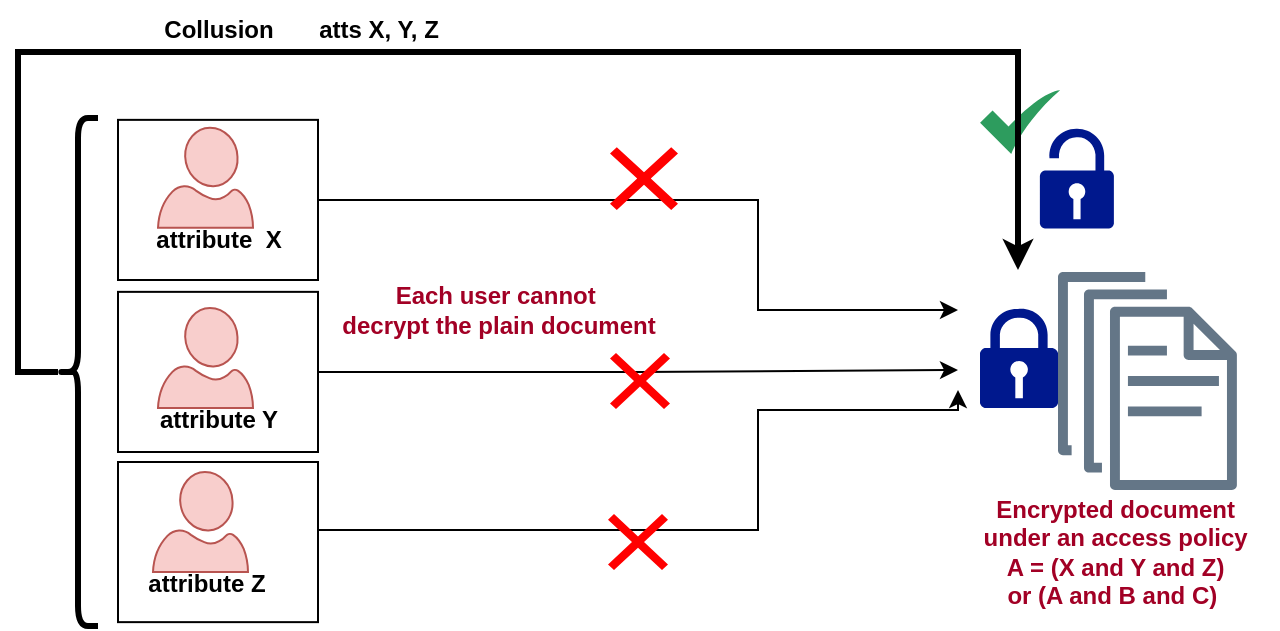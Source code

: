 <mxfile version="26.1.1">
  <diagram name="Page-1" id="tZQLknMaPcjguIIjqgyP">
    <mxGraphModel dx="956" dy="551" grid="1" gridSize="10" guides="1" tooltips="1" connect="1" arrows="1" fold="1" page="1" pageScale="1" pageWidth="827" pageHeight="1169" math="0" shadow="0">
      <root>
        <mxCell id="0" />
        <mxCell id="1" parent="0" />
        <mxCell id="AaAGdjEsNmVQC-ylxkaZ-12" style="edgeStyle=orthogonalEdgeStyle;rounded=0;orthogonalLoop=1;jettySize=auto;html=1;" edge="1" parent="1" source="AaAGdjEsNmVQC-ylxkaZ-2">
          <mxGeometry relative="1" as="geometry">
            <mxPoint x="580" y="410" as="targetPoint" />
            <Array as="points">
              <mxPoint x="480" y="480" />
              <mxPoint x="480" y="420" />
              <mxPoint x="580" y="420" />
            </Array>
          </mxGeometry>
        </mxCell>
        <mxCell id="AaAGdjEsNmVQC-ylxkaZ-2" value="" style="rounded=0;whiteSpace=wrap;html=1;" vertex="1" parent="1">
          <mxGeometry x="160" y="446" width="100" height="80.07" as="geometry" />
        </mxCell>
        <mxCell id="AaAGdjEsNmVQC-ylxkaZ-10" style="edgeStyle=orthogonalEdgeStyle;rounded=0;orthogonalLoop=1;jettySize=auto;html=1;" edge="1" parent="1" source="AaAGdjEsNmVQC-ylxkaZ-1">
          <mxGeometry relative="1" as="geometry">
            <mxPoint x="580" y="400" as="targetPoint" />
          </mxGeometry>
        </mxCell>
        <mxCell id="AaAGdjEsNmVQC-ylxkaZ-1" value="" style="rounded=0;whiteSpace=wrap;html=1;" vertex="1" parent="1">
          <mxGeometry x="160" y="360.93" width="100" height="80.07" as="geometry" />
        </mxCell>
        <mxCell id="AaAGdjEsNmVQC-ylxkaZ-14" style="edgeStyle=orthogonalEdgeStyle;rounded=0;orthogonalLoop=1;jettySize=auto;html=1;" edge="1" parent="1" source="DboaTYH2uHODqQAO1uhh-39">
          <mxGeometry relative="1" as="geometry">
            <mxPoint x="580" y="370" as="targetPoint" />
            <Array as="points">
              <mxPoint x="480" y="315" />
              <mxPoint x="480" y="370" />
            </Array>
          </mxGeometry>
        </mxCell>
        <mxCell id="DboaTYH2uHODqQAO1uhh-39" value="" style="rounded=0;whiteSpace=wrap;html=1;" parent="1" vertex="1">
          <mxGeometry x="160" y="274.93" width="100" height="80.07" as="geometry" />
        </mxCell>
        <mxCell id="DboaTYH2uHODqQAO1uhh-1" value="" style="verticalLabelPosition=bottom;html=1;verticalAlign=top;align=center;strokeColor=#b85450;fillColor=#f8cecc;shape=mxgraph.azure.user;" parent="1" vertex="1">
          <mxGeometry x="180" y="278.86" width="47.5" height="50" as="geometry" />
        </mxCell>
        <mxCell id="DboaTYH2uHODqQAO1uhh-2" value="" style="verticalLabelPosition=bottom;html=1;verticalAlign=top;align=center;strokeColor=#b85450;fillColor=#f8cecc;shape=mxgraph.azure.user;" parent="1" vertex="1">
          <mxGeometry x="180" y="369" width="47.5" height="50" as="geometry" />
        </mxCell>
        <mxCell id="DboaTYH2uHODqQAO1uhh-3" value="" style="verticalLabelPosition=bottom;html=1;verticalAlign=top;align=center;strokeColor=#b85450;fillColor=#f8cecc;shape=mxgraph.azure.user;" parent="1" vertex="1">
          <mxGeometry x="177.5" y="451" width="47.5" height="50" as="geometry" />
        </mxCell>
        <mxCell id="DboaTYH2uHODqQAO1uhh-5" value="" style="sketch=0;outlineConnect=0;dashed=0;verticalLabelPosition=bottom;verticalAlign=top;align=center;html=1;fontSize=12;fontStyle=0;aspect=fixed;pointerEvents=1;shape=mxgraph.aws4.documents;fillColor=#647687;strokeColor=#314354;fontColor=#ffffff;" parent="1" vertex="1">
          <mxGeometry x="630" y="351" width="89.44" height="109" as="geometry" />
        </mxCell>
        <mxCell id="DboaTYH2uHODqQAO1uhh-7" value="&lt;b&gt;&lt;font color=&quot;#a20025&quot;&gt;Encrypted document&amp;nbsp;&lt;/font&gt;&lt;/b&gt;&lt;div&gt;&lt;b&gt;&lt;font color=&quot;#a20025&quot;&gt;under an access policy&amp;nbsp;&lt;/font&gt;&lt;/b&gt;&lt;div&gt;&lt;b&gt;&lt;font color=&quot;#a20025&quot;&gt;A = (X and Y and Z)&amp;nbsp;&lt;/font&gt;&lt;/b&gt;&lt;/div&gt;&lt;div&gt;&lt;b&gt;&lt;font color=&quot;#a20025&quot;&gt;or (A and B and C) &amp;nbsp;&lt;/font&gt;&lt;/b&gt;&lt;/div&gt;&lt;/div&gt;" style="text;html=1;align=center;verticalAlign=middle;resizable=0;points=[];autosize=1;strokeColor=none;fillColor=none;" parent="1" vertex="1">
          <mxGeometry x="580" y="456.07" width="160" height="70" as="geometry" />
        </mxCell>
        <mxCell id="DboaTYH2uHODqQAO1uhh-8" value="attribute &amp;nbsp;X" style="text;html=1;align=center;verticalAlign=middle;resizable=0;points=[];autosize=1;strokeColor=none;fillColor=none;fontStyle=1" parent="1" vertex="1">
          <mxGeometry x="170" y="320" width="80" height="30" as="geometry" />
        </mxCell>
        <mxCell id="DboaTYH2uHODqQAO1uhh-9" value="attribute Y" style="text;html=1;align=center;verticalAlign=middle;resizable=0;points=[];autosize=1;strokeColor=none;fillColor=none;fontStyle=1" parent="1" vertex="1">
          <mxGeometry x="170" y="410" width="80" height="30" as="geometry" />
        </mxCell>
        <mxCell id="DboaTYH2uHODqQAO1uhh-10" value="attribute Z" style="text;html=1;align=center;verticalAlign=middle;resizable=0;points=[];autosize=1;strokeColor=none;fillColor=none;fontStyle=1" parent="1" vertex="1">
          <mxGeometry x="163.75" y="491.93" width="80" height="30" as="geometry" />
        </mxCell>
        <mxCell id="DboaTYH2uHODqQAO1uhh-32" value="" style="shape=mxgraph.mockup.markup.redX;fillColor=#ff0000;html=1;shadow=0;whiteSpace=wrap;strokeColor=none;" parent="1" vertex="1">
          <mxGeometry x="405" y="472.04" width="30" height="28" as="geometry" />
        </mxCell>
        <mxCell id="DboaTYH2uHODqQAO1uhh-33" value="" style="sketch=0;html=1;aspect=fixed;strokeColor=none;shadow=0;align=center;fillColor=#2D9C5E;verticalAlign=top;labelPosition=center;verticalLabelPosition=bottom;shape=mxgraph.gcp2.check" parent="1" vertex="1">
          <mxGeometry x="591.04" y="260" width="40" height="32" as="geometry" />
        </mxCell>
        <mxCell id="DboaTYH2uHODqQAO1uhh-35" value="" style="shape=mxgraph.mockup.markup.redX;fillColor=#ff0000;html=1;shadow=0;whiteSpace=wrap;strokeColor=none;" parent="1" vertex="1">
          <mxGeometry x="406" y="288.57" width="34" height="31.43" as="geometry" />
        </mxCell>
        <mxCell id="Kve-WnFk3uCvHriM4wU--2" value="atts X, Y, Z" style="text;html=1;align=center;verticalAlign=middle;resizable=0;points=[];autosize=1;strokeColor=none;fillColor=none;fontStyle=1" parent="1" vertex="1">
          <mxGeometry x="250" y="215" width="80" height="30" as="geometry" />
        </mxCell>
        <mxCell id="Kve-WnFk3uCvHriM4wU--5" value="" style="shape=mxgraph.mockup.markup.redX;fillColor=#ff0000;html=1;shadow=0;whiteSpace=wrap;strokeColor=none;" parent="1" vertex="1">
          <mxGeometry x="406" y="391.5" width="30" height="28" as="geometry" />
        </mxCell>
        <mxCell id="AaAGdjEsNmVQC-ylxkaZ-7" style="edgeStyle=orthogonalEdgeStyle;rounded=0;orthogonalLoop=1;jettySize=auto;html=1;strokeWidth=3;" edge="1" parent="1">
          <mxGeometry relative="1" as="geometry">
            <mxPoint x="610" y="350" as="targetPoint" />
            <mxPoint x="130" y="401" as="sourcePoint" />
            <Array as="points">
              <mxPoint x="110" y="401" />
              <mxPoint x="110" y="241" />
            </Array>
          </mxGeometry>
        </mxCell>
        <mxCell id="AaAGdjEsNmVQC-ylxkaZ-4" value="" style="shape=curlyBracket;whiteSpace=wrap;html=1;rounded=1;labelPosition=left;verticalLabelPosition=middle;align=right;verticalAlign=middle;strokeWidth=3;" vertex="1" parent="1">
          <mxGeometry x="130" y="273.96" width="20" height="254" as="geometry" />
        </mxCell>
        <mxCell id="AaAGdjEsNmVQC-ylxkaZ-8" value="Collusion" style="text;html=1;align=center;verticalAlign=middle;resizable=0;points=[];autosize=1;strokeColor=none;fillColor=none;fontStyle=1" vertex="1" parent="1">
          <mxGeometry x="175" y="215" width="70" height="30" as="geometry" />
        </mxCell>
        <mxCell id="AaAGdjEsNmVQC-ylxkaZ-9" value="&lt;font color=&quot;#a20025&quot;&gt;&lt;span style=&quot;caret-color: rgb(162, 0, 37);&quot;&gt;&lt;b&gt;Each user cannot&amp;nbsp;&lt;/b&gt;&lt;/span&gt;&lt;/font&gt;&lt;div&gt;&lt;font color=&quot;#a20025&quot;&gt;&lt;span style=&quot;caret-color: rgb(162, 0, 37);&quot;&gt;&lt;b&gt;decrypt the plain document&lt;/b&gt;&lt;/span&gt;&lt;/font&gt;&lt;/div&gt;" style="text;html=1;align=center;verticalAlign=middle;resizable=0;points=[];autosize=1;strokeColor=none;fillColor=none;" vertex="1" parent="1">
          <mxGeometry x="260" y="350" width="180" height="40" as="geometry" />
        </mxCell>
        <mxCell id="AaAGdjEsNmVQC-ylxkaZ-15" value="" style="sketch=0;aspect=fixed;pointerEvents=1;shadow=0;dashed=0;html=1;strokeColor=none;labelPosition=center;verticalLabelPosition=bottom;verticalAlign=top;align=center;fillColor=#00188D;shape=mxgraph.mscae.enterprise.lock" vertex="1" parent="1">
          <mxGeometry x="591" y="369" width="39" height="50" as="geometry" />
        </mxCell>
        <mxCell id="AaAGdjEsNmVQC-ylxkaZ-16" value="" style="sketch=0;aspect=fixed;pointerEvents=1;shadow=0;dashed=0;html=1;strokeColor=none;labelPosition=center;verticalLabelPosition=bottom;verticalAlign=top;align=center;fillColor=#00188D;shape=mxgraph.mscae.enterprise.lock_unlocked" vertex="1" parent="1">
          <mxGeometry x="620.94" y="279.29" width="37" height="50" as="geometry" />
        </mxCell>
      </root>
    </mxGraphModel>
  </diagram>
</mxfile>
